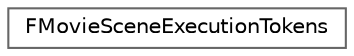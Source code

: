 digraph "Graphical Class Hierarchy"
{
 // INTERACTIVE_SVG=YES
 // LATEX_PDF_SIZE
  bgcolor="transparent";
  edge [fontname=Helvetica,fontsize=10,labelfontname=Helvetica,labelfontsize=10];
  node [fontname=Helvetica,fontsize=10,shape=box,height=0.2,width=0.4];
  rankdir="LR";
  Node0 [id="Node000000",label="FMovieSceneExecutionTokens",height=0.2,width=0.4,color="grey40", fillcolor="white", style="filled",URL="$d8/dbd/structFMovieSceneExecutionTokens.html",tooltip="Ordered execution token stack that accumulates tokens that will apply animated state to the sequence ..."];
}
